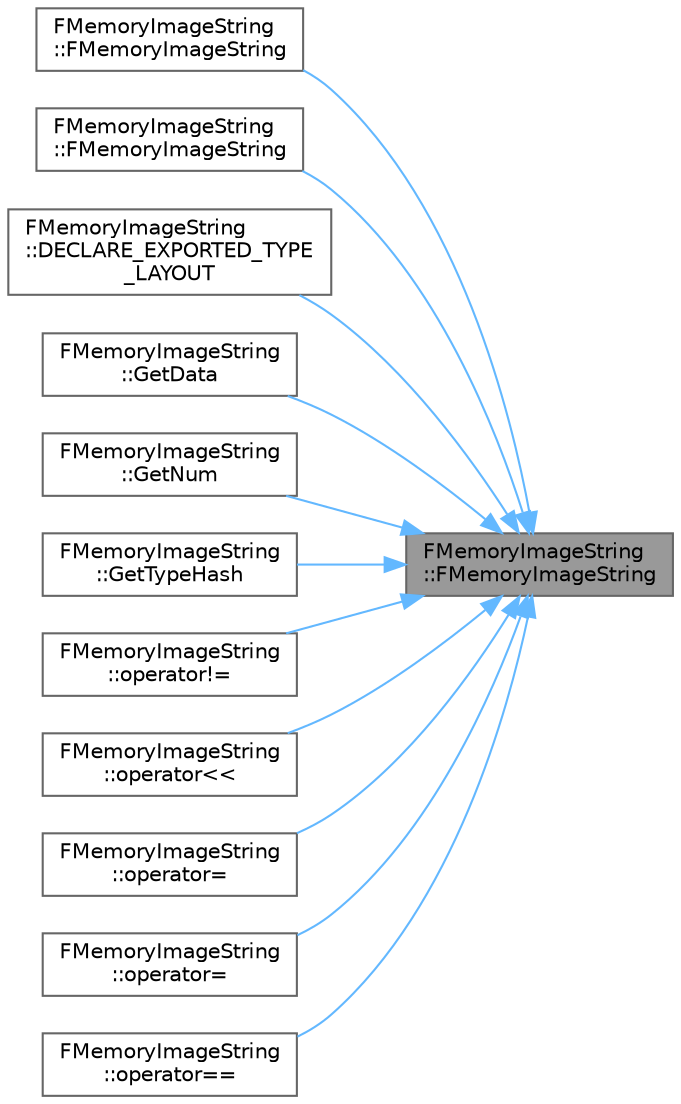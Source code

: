 digraph "FMemoryImageString::FMemoryImageString"
{
 // INTERACTIVE_SVG=YES
 // LATEX_PDF_SIZE
  bgcolor="transparent";
  edge [fontname=Helvetica,fontsize=10,labelfontname=Helvetica,labelfontsize=10];
  node [fontname=Helvetica,fontsize=10,shape=box,height=0.2,width=0.4];
  rankdir="RL";
  Node1 [id="Node000001",label="FMemoryImageString\l::FMemoryImageString",height=0.2,width=0.4,color="gray40", fillcolor="grey60", style="filled", fontcolor="black",tooltip=" "];
  Node1 -> Node2 [id="edge1_Node000001_Node000002",dir="back",color="steelblue1",style="solid",tooltip=" "];
  Node2 [id="Node000002",label="FMemoryImageString\l::FMemoryImageString",height=0.2,width=0.4,color="grey40", fillcolor="white", style="filled",URL="$d8/d80/classFMemoryImageString.html#abc26bb630ca9402f118b1f65c8839830",tooltip=" "];
  Node1 -> Node3 [id="edge2_Node000001_Node000003",dir="back",color="steelblue1",style="solid",tooltip=" "];
  Node3 [id="Node000003",label="FMemoryImageString\l::FMemoryImageString",height=0.2,width=0.4,color="grey40", fillcolor="white", style="filled",URL="$d8/d80/classFMemoryImageString.html#addf3e64b3c489183da1b0209086a3057",tooltip=" "];
  Node1 -> Node4 [id="edge3_Node000001_Node000004",dir="back",color="steelblue1",style="solid",tooltip=" "];
  Node4 [id="Node000004",label="FMemoryImageString\l::DECLARE_EXPORTED_TYPE\l_LAYOUT",height=0.2,width=0.4,color="grey40", fillcolor="white", style="filled",URL="$d8/d80/classFMemoryImageString.html#aaa543d4a81ba05bd04c3e50efa8249a1",tooltip=" "];
  Node1 -> Node5 [id="edge4_Node000001_Node000005",dir="back",color="steelblue1",style="solid",tooltip=" "];
  Node5 [id="Node000005",label="FMemoryImageString\l::GetData",height=0.2,width=0.4,color="grey40", fillcolor="white", style="filled",URL="$d8/d80/classFMemoryImageString.html#a648f05f643bcd44ed96ff1e4b803edcd",tooltip=" "];
  Node1 -> Node6 [id="edge5_Node000001_Node000006",dir="back",color="steelblue1",style="solid",tooltip=" "];
  Node6 [id="Node000006",label="FMemoryImageString\l::GetNum",height=0.2,width=0.4,color="grey40", fillcolor="white", style="filled",URL="$d8/d80/classFMemoryImageString.html#a5d8e49744dda232cb277fbdef2bd4e1c",tooltip=" "];
  Node1 -> Node7 [id="edge6_Node000001_Node000007",dir="back",color="steelblue1",style="solid",tooltip=" "];
  Node7 [id="Node000007",label="FMemoryImageString\l::GetTypeHash",height=0.2,width=0.4,color="grey40", fillcolor="white", style="filled",URL="$d8/d80/classFMemoryImageString.html#a05ae8e5c9bf139d935fd8e3c0e0daec8",tooltip="Case insensitive string hash function."];
  Node1 -> Node8 [id="edge7_Node000001_Node000008",dir="back",color="steelblue1",style="solid",tooltip=" "];
  Node8 [id="Node000008",label="FMemoryImageString\l::operator!=",height=0.2,width=0.4,color="grey40", fillcolor="white", style="filled",URL="$d8/d80/classFMemoryImageString.html#ada5717537b16574b424f340692b07a23",tooltip=" "];
  Node1 -> Node9 [id="edge8_Node000001_Node000009",dir="back",color="steelblue1",style="solid",tooltip=" "];
  Node9 [id="Node000009",label="FMemoryImageString\l::operator\<\<",height=0.2,width=0.4,color="grey40", fillcolor="white", style="filled",URL="$d8/d80/classFMemoryImageString.html#a140f13ba109b796a25eac8da506b6fa3",tooltip=" "];
  Node1 -> Node10 [id="edge9_Node000001_Node000010",dir="back",color="steelblue1",style="solid",tooltip=" "];
  Node10 [id="Node000010",label="FMemoryImageString\l::operator=",height=0.2,width=0.4,color="grey40", fillcolor="white", style="filled",URL="$d8/d80/classFMemoryImageString.html#a5627ab312923f22b8cc52fb62d67a133",tooltip=" "];
  Node1 -> Node11 [id="edge10_Node000001_Node000011",dir="back",color="steelblue1",style="solid",tooltip=" "];
  Node11 [id="Node000011",label="FMemoryImageString\l::operator=",height=0.2,width=0.4,color="grey40", fillcolor="white", style="filled",URL="$d8/d80/classFMemoryImageString.html#a029efed5f18a176c2c93e63c49619e96",tooltip=" "];
  Node1 -> Node12 [id="edge11_Node000001_Node000012",dir="back",color="steelblue1",style="solid",tooltip=" "];
  Node12 [id="Node000012",label="FMemoryImageString\l::operator==",height=0.2,width=0.4,color="grey40", fillcolor="white", style="filled",URL="$d8/d80/classFMemoryImageString.html#aab6c8a3a55ad7ded4f850e006fa0cbd9",tooltip=" "];
}
